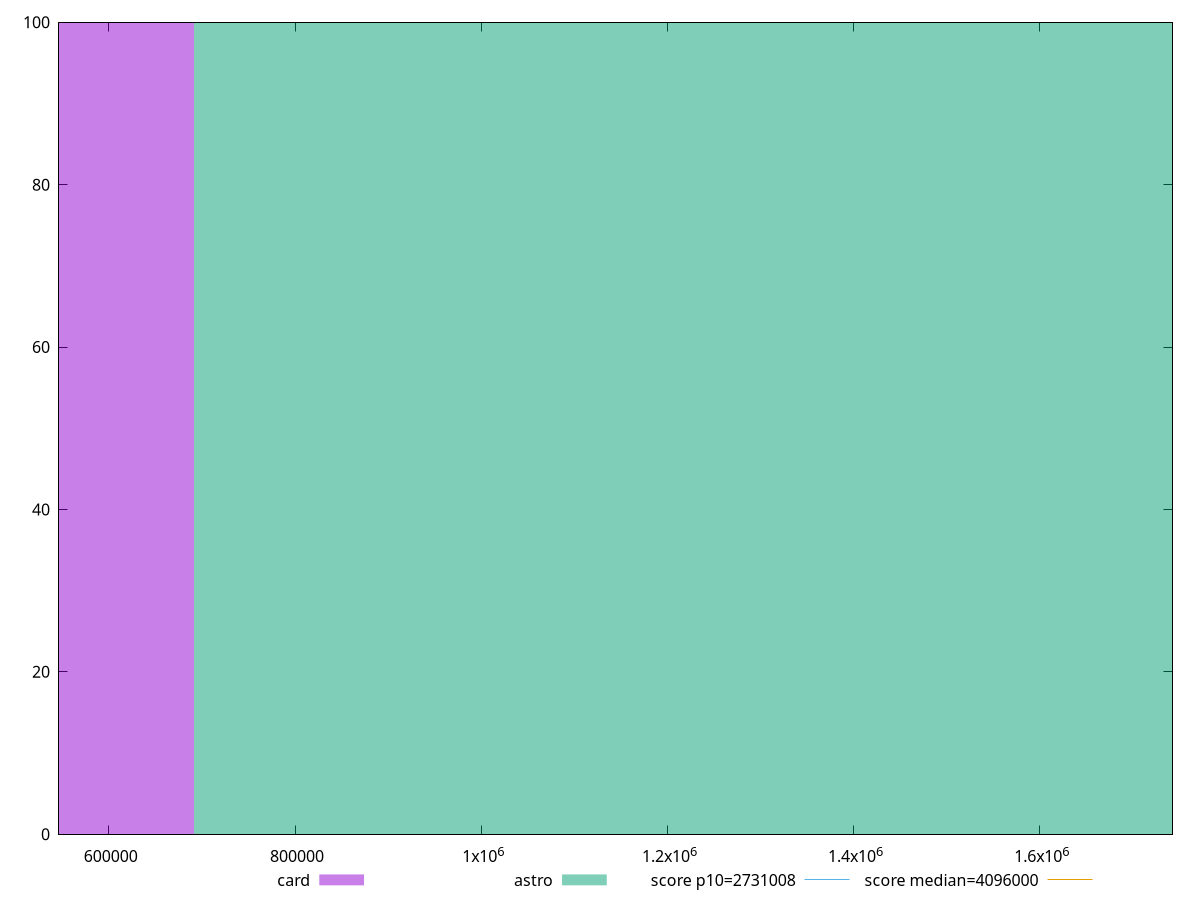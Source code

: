 reset

$card <<EOF
0 100
EOF

$astro <<EOF
1382990.7074851098 100
EOF

set key outside below
set boxwidth 1382990.7074851098
set xrange [546450:1742546]
set yrange [0:100]
set trange [0:100]
set style fill transparent solid 0.5 noborder

set parametric
set terminal svg size 640, 500 enhanced background rgb 'white'
set output "reports/report_00032_2021-02-25T10-28-15.087Z/total-byte-weight/comparison/histogram/2_vs_3.svg"

plot $card title "card" with boxes, \
     $astro title "astro" with boxes, \
     2731008,t title "score p10=2731008", \
     4096000,t title "score median=4096000"

reset
